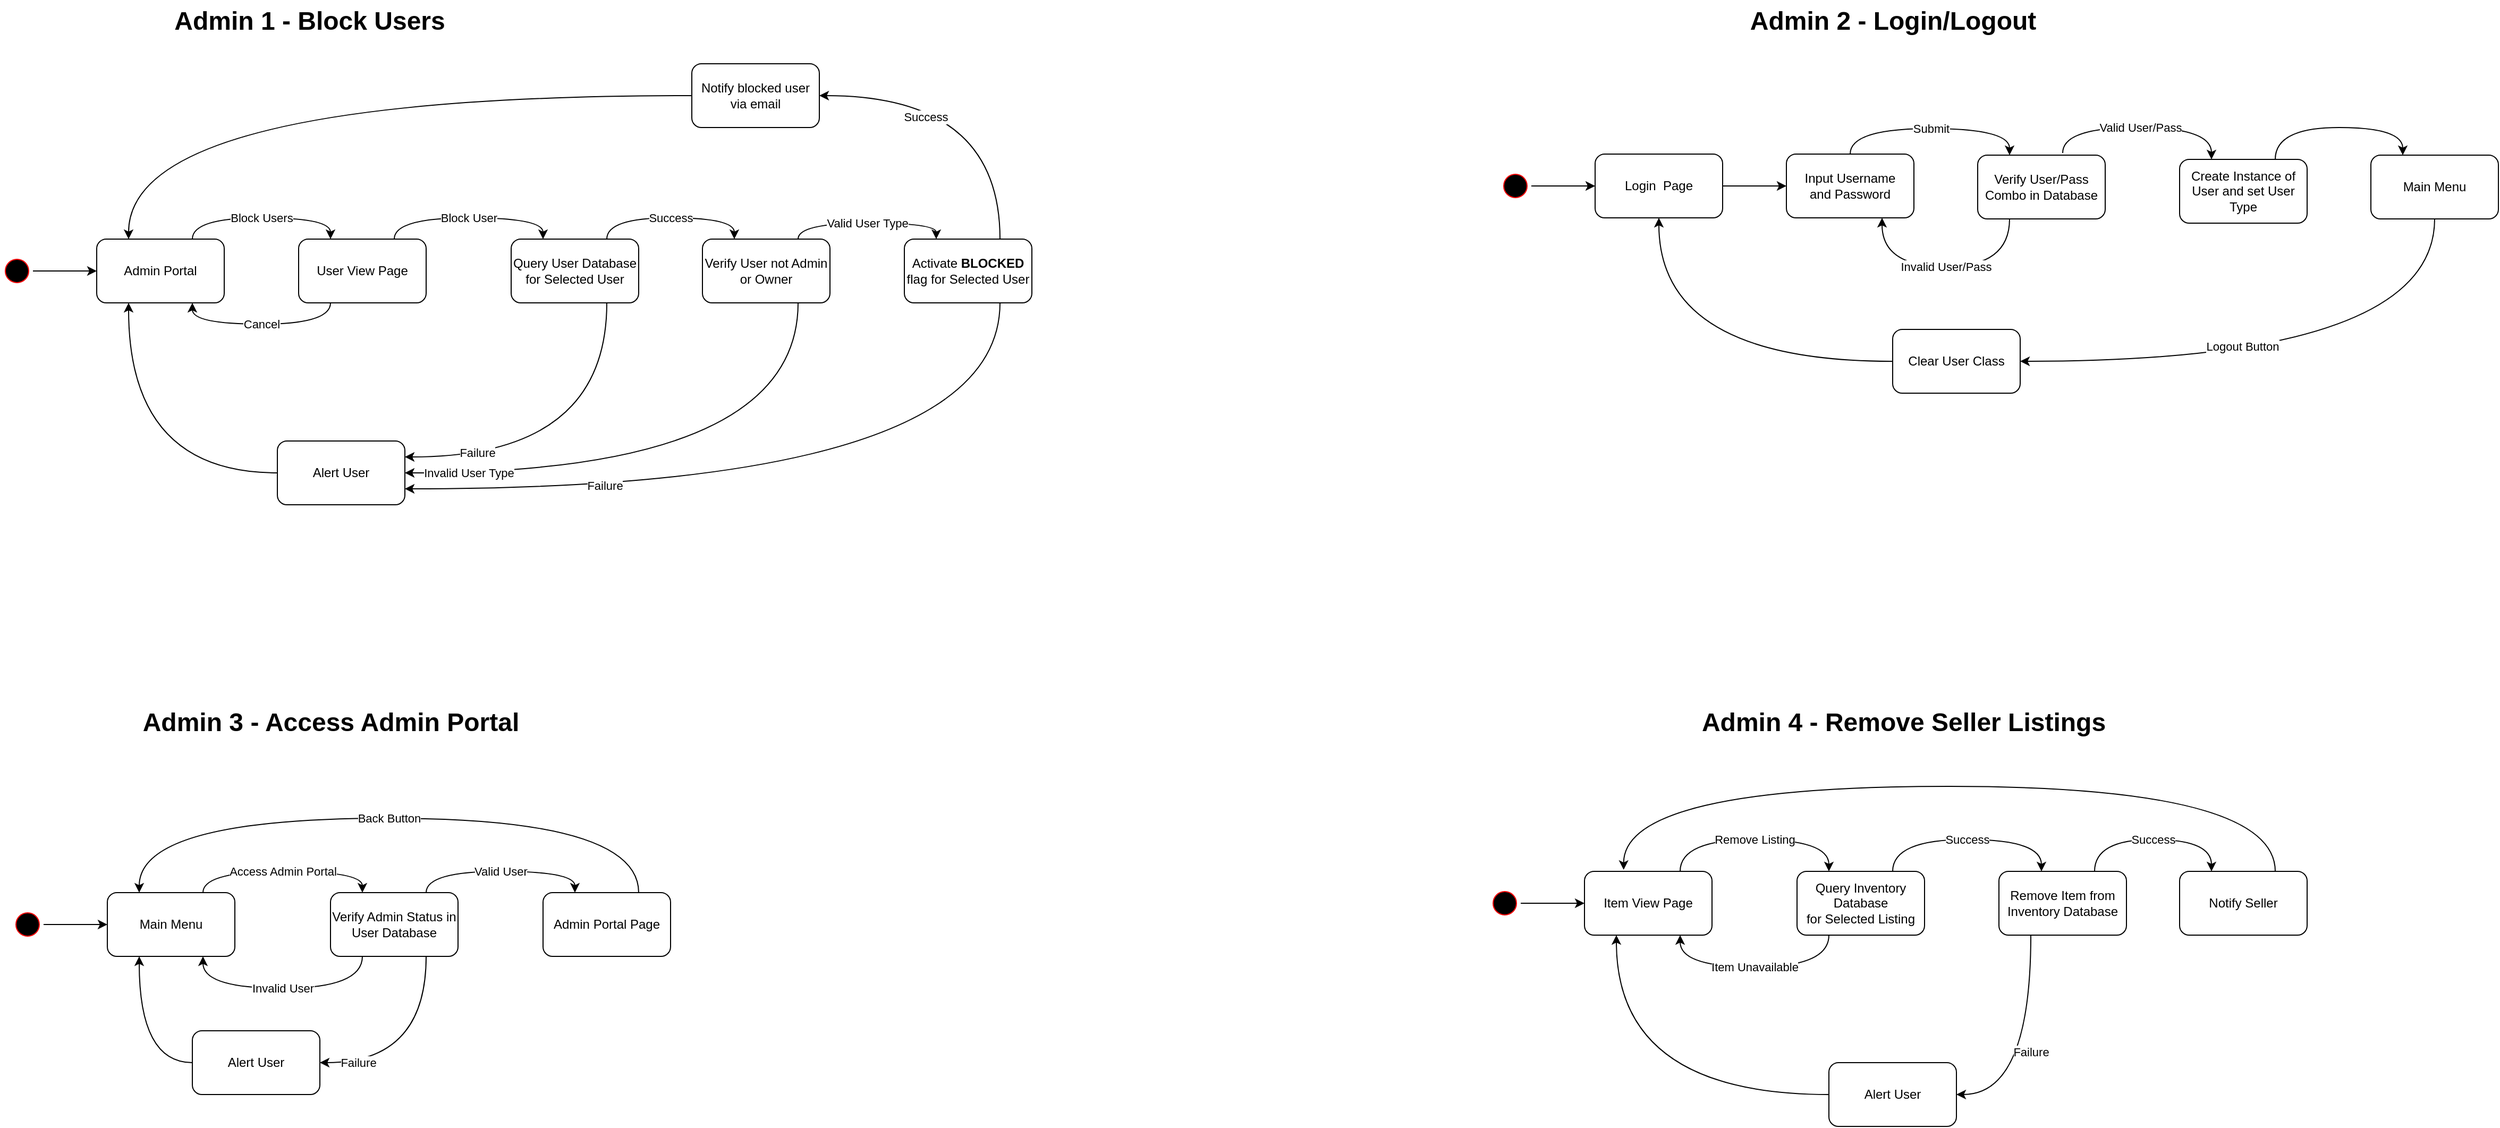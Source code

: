 <mxfile version="21.0.6" type="device"><diagram name="Page-1" id="R__qPpH5DsI145a-bts4"><mxGraphModel dx="2074" dy="1169" grid="1" gridSize="10" guides="1" tooltips="1" connect="1" arrows="1" fold="1" page="1" pageScale="1" pageWidth="3000" pageHeight="3000" math="0" shadow="0"><root><mxCell id="0"/><mxCell id="1" parent="0"/><mxCell id="aSoeNfeXHdKpW83E-dc7-1" value="Admin 1 - Block Users" style="text;strokeColor=none;fillColor=none;html=1;fontSize=24;fontStyle=1;verticalAlign=middle;align=center;" parent="1" vertex="1"><mxGeometry x="350" y="130" width="100" height="40" as="geometry"/></mxCell><mxCell id="aSoeNfeXHdKpW83E-dc7-2" value="Admin 2 - Login/Logout" style="text;strokeColor=none;fillColor=none;html=1;fontSize=24;fontStyle=1;verticalAlign=middle;align=center;" parent="1" vertex="1"><mxGeometry x="1840" y="130" width="100" height="40" as="geometry"/></mxCell><mxCell id="aSoeNfeXHdKpW83E-dc7-3" value="Admin 3 - Access Admin Portal" style="text;strokeColor=none;fillColor=none;html=1;fontSize=24;fontStyle=1;verticalAlign=middle;align=center;" parent="1" vertex="1"><mxGeometry x="370" y="790" width="100" height="40" as="geometry"/></mxCell><mxCell id="aSoeNfeXHdKpW83E-dc7-4" value="Admin 4 - Remove Seller Listings" style="text;strokeColor=none;fillColor=none;html=1;fontSize=24;fontStyle=1;verticalAlign=middle;align=center;" parent="1" vertex="1"><mxGeometry x="1850" y="790" width="100" height="40" as="geometry"/></mxCell><mxCell id="aSoeNfeXHdKpW83E-dc7-5" value="" style="ellipse;shape=startState;fillColor=#000000;strokeColor=#ff0000;" parent="1" vertex="1"><mxGeometry x="1520" y="290" width="30" height="30" as="geometry"/></mxCell><mxCell id="aSoeNfeXHdKpW83E-dc7-6" value="" style="endArrow=classic;html=1;rounded=0;exitX=1;exitY=0.5;exitDx=0;exitDy=0;" parent="1" source="aSoeNfeXHdKpW83E-dc7-13" target="aSoeNfeXHdKpW83E-dc7-7" edge="1"><mxGeometry width="50" height="50" relative="1" as="geometry"><mxPoint x="1671" y="306" as="sourcePoint"/><mxPoint x="1771" y="306" as="targetPoint"/></mxGeometry></mxCell><mxCell id="aSoeNfeXHdKpW83E-dc7-7" value="Input Username&lt;br&gt;and Password" style="rounded=1;whiteSpace=wrap;html=1;" parent="1" vertex="1"><mxGeometry x="1790" y="275" width="120" height="60" as="geometry"/></mxCell><mxCell id="aSoeNfeXHdKpW83E-dc7-8" value="Verify User/Pass&lt;br&gt;Combo in Database" style="rounded=1;whiteSpace=wrap;html=1;" parent="1" vertex="1"><mxGeometry x="1970" y="276" width="120" height="60" as="geometry"/></mxCell><mxCell id="aSoeNfeXHdKpW83E-dc7-9" value="Submit" style="endArrow=classic;html=1;rounded=0;edgeStyle=orthogonalEdgeStyle;curved=1;exitX=0.5;exitY=0;exitDx=0;exitDy=0;entryX=0.25;entryY=0;entryDx=0;entryDy=0;" parent="1" source="aSoeNfeXHdKpW83E-dc7-7" target="aSoeNfeXHdKpW83E-dc7-8" edge="1"><mxGeometry width="50" height="50" relative="1" as="geometry"><mxPoint x="1910" y="231" as="sourcePoint"/><mxPoint x="1960" y="181" as="targetPoint"/><Array as="points"><mxPoint x="1850" y="251"/><mxPoint x="2000" y="251"/></Array></mxGeometry></mxCell><mxCell id="aSoeNfeXHdKpW83E-dc7-10" value="Invalid User/Pass" style="endArrow=classic;html=1;rounded=0;edgeStyle=orthogonalEdgeStyle;curved=1;exitX=0.25;exitY=1;exitDx=0;exitDy=0;entryX=0.75;entryY=1;entryDx=0;entryDy=0;" parent="1" edge="1" target="aSoeNfeXHdKpW83E-dc7-7"><mxGeometry width="50" height="50" relative="1" as="geometry"><mxPoint x="2000" y="336" as="sourcePoint"/><mxPoint x="1826.96" y="336.02" as="targetPoint"/><Array as="points"><mxPoint x="2000" y="381"/><mxPoint x="1880" y="381"/></Array></mxGeometry></mxCell><mxCell id="aSoeNfeXHdKpW83E-dc7-11" value="Main Menu" style="rounded=1;whiteSpace=wrap;html=1;" parent="1" vertex="1"><mxGeometry x="2340" y="276" width="120" height="60" as="geometry"/></mxCell><mxCell id="aSoeNfeXHdKpW83E-dc7-12" value="&lt;span style=&quot;font-style: normal;&quot;&gt;Valid User/Pass&lt;/span&gt;" style="endArrow=classic;html=1;rounded=0;edgeStyle=orthogonalEdgeStyle;curved=1;exitX=0.5;exitY=0;exitDx=0;exitDy=0;entryX=0.25;entryY=0;entryDx=0;entryDy=0;fontStyle=2" parent="1" target="aSoeNfeXHdKpW83E-dc7-19" edge="1"><mxGeometry width="50" height="50" relative="1" as="geometry"><mxPoint x="2050" y="274" as="sourcePoint"/><mxPoint x="2200" y="275" as="targetPoint"/><Array as="points"><mxPoint x="2050" y="250"/><mxPoint x="2190" y="250"/></Array></mxGeometry></mxCell><mxCell id="aSoeNfeXHdKpW83E-dc7-13" value="Login&amp;nbsp; Page" style="rounded=1;whiteSpace=wrap;html=1;" parent="1" vertex="1"><mxGeometry x="1610" y="275" width="120" height="60" as="geometry"/></mxCell><mxCell id="aSoeNfeXHdKpW83E-dc7-14" value="" style="endArrow=classic;html=1;rounded=0;exitX=1;exitY=0.5;exitDx=0;exitDy=0;entryX=0;entryY=0.5;entryDx=0;entryDy=0;" parent="1" source="aSoeNfeXHdKpW83E-dc7-5" target="aSoeNfeXHdKpW83E-dc7-13" edge="1"><mxGeometry width="50" height="50" relative="1" as="geometry"><mxPoint x="1560" y="360" as="sourcePoint"/><mxPoint x="1620" y="360" as="targetPoint"/></mxGeometry></mxCell><mxCell id="aSoeNfeXHdKpW83E-dc7-15" value="" style="endArrow=classic;html=1;rounded=0;curved=1;exitX=0.5;exitY=1;exitDx=0;exitDy=0;entryX=1;entryY=0.5;entryDx=0;entryDy=0;edgeStyle=orthogonalEdgeStyle;" parent="1" source="aSoeNfeXHdKpW83E-dc7-11" target="aSoeNfeXHdKpW83E-dc7-17" edge="1"><mxGeometry width="50" height="50" relative="1" as="geometry"><mxPoint x="3050" y="351" as="sourcePoint"/><mxPoint x="2900" y="475" as="targetPoint"/></mxGeometry></mxCell><mxCell id="aSoeNfeXHdKpW83E-dc7-16" value="Logout Button" style="edgeLabel;html=1;align=center;verticalAlign=middle;resizable=0;points=[];" parent="aSoeNfeXHdKpW83E-dc7-15" vertex="1" connectable="0"><mxGeometry x="0.046" y="-5" relative="1" as="geometry"><mxPoint x="-41" y="-9" as="offset"/></mxGeometry></mxCell><mxCell id="aSoeNfeXHdKpW83E-dc7-17" value="Clear User Class" style="rounded=1;whiteSpace=wrap;html=1;" parent="1" vertex="1"><mxGeometry x="1890" y="440" width="120" height="60" as="geometry"/></mxCell><mxCell id="aSoeNfeXHdKpW83E-dc7-18" value="" style="endArrow=classic;html=1;rounded=0;curved=1;exitX=0;exitY=0.5;exitDx=0;exitDy=0;entryX=0.5;entryY=1;entryDx=0;entryDy=0;edgeStyle=orthogonalEdgeStyle;" parent="1" source="aSoeNfeXHdKpW83E-dc7-17" target="aSoeNfeXHdKpW83E-dc7-13" edge="1"><mxGeometry width="50" height="50" relative="1" as="geometry"><mxPoint x="2130" y="665" as="sourcePoint"/><mxPoint x="2510" y="350" as="targetPoint"/></mxGeometry></mxCell><mxCell id="aSoeNfeXHdKpW83E-dc7-19" value="Create Instance of User and set User Type" style="rounded=1;whiteSpace=wrap;html=1;" parent="1" vertex="1"><mxGeometry x="2160" y="280" width="120" height="60" as="geometry"/></mxCell><mxCell id="aSoeNfeXHdKpW83E-dc7-20" value="" style="endArrow=classic;html=1;rounded=0;exitX=0.75;exitY=0;exitDx=0;exitDy=0;entryX=0.25;entryY=0;entryDx=0;entryDy=0;edgeStyle=orthogonalEdgeStyle;curved=1;" parent="1" source="aSoeNfeXHdKpW83E-dc7-19" target="aSoeNfeXHdKpW83E-dc7-11" edge="1"><mxGeometry width="50" height="50" relative="1" as="geometry"><mxPoint x="2180" y="450" as="sourcePoint"/><mxPoint x="2230" y="400" as="targetPoint"/><Array as="points"><mxPoint x="2250" y="250"/><mxPoint x="2370" y="250"/></Array></mxGeometry></mxCell><mxCell id="9ZoyXiPvU3GwruSrrVGy-3" value="" style="ellipse;shape=startState;fillColor=#000000;strokeColor=#ff0000;" vertex="1" parent="1"><mxGeometry x="120" y="985" width="30" height="30" as="geometry"/></mxCell><mxCell id="9ZoyXiPvU3GwruSrrVGy-4" value="Main Menu" style="rounded=1;whiteSpace=wrap;html=1;" vertex="1" parent="1"><mxGeometry x="210" y="970" width="120" height="60" as="geometry"/></mxCell><mxCell id="9ZoyXiPvU3GwruSrrVGy-5" value="" style="endArrow=classic;html=1;rounded=0;exitX=1;exitY=0.5;exitDx=0;exitDy=0;entryX=0;entryY=0.5;entryDx=0;entryDy=0;" edge="1" parent="1" source="9ZoyXiPvU3GwruSrrVGy-3" target="9ZoyXiPvU3GwruSrrVGy-4"><mxGeometry width="50" height="50" relative="1" as="geometry"><mxPoint x="160" y="1055" as="sourcePoint"/><mxPoint x="220" y="1055" as="targetPoint"/></mxGeometry></mxCell><mxCell id="9ZoyXiPvU3GwruSrrVGy-6" value="Access Admin Portal" style="endArrow=classic;html=1;rounded=0;exitX=0.75;exitY=0;exitDx=0;exitDy=0;entryX=0.25;entryY=0;entryDx=0;entryDy=0;edgeStyle=orthogonalEdgeStyle;curved=1;" edge="1" parent="1" source="9ZoyXiPvU3GwruSrrVGy-4" target="9ZoyXiPvU3GwruSrrVGy-8"><mxGeometry width="50" height="50" relative="1" as="geometry"><mxPoint x="340" y="950" as="sourcePoint"/><mxPoint x="460" y="970" as="targetPoint"/><Array as="points"><mxPoint x="300" y="950"/><mxPoint x="450" y="950"/></Array></mxGeometry></mxCell><mxCell id="9ZoyXiPvU3GwruSrrVGy-8" value="Verify Admin Status in User Database" style="rounded=1;whiteSpace=wrap;html=1;" vertex="1" parent="1"><mxGeometry x="420" y="970" width="120" height="60" as="geometry"/></mxCell><mxCell id="9ZoyXiPvU3GwruSrrVGy-9" value="Invalid User" style="endArrow=classic;html=1;rounded=0;exitX=0.25;exitY=1;exitDx=0;exitDy=0;entryX=0.75;entryY=1;entryDx=0;entryDy=0;edgeStyle=orthogonalEdgeStyle;curved=1;" edge="1" parent="1" source="9ZoyXiPvU3GwruSrrVGy-8" target="9ZoyXiPvU3GwruSrrVGy-4"><mxGeometry width="50" height="50" relative="1" as="geometry"><mxPoint x="1030" y="850" as="sourcePoint"/><mxPoint x="570" y="1080" as="targetPoint"/><Array as="points"><mxPoint x="450" y="1060"/><mxPoint x="300" y="1060"/></Array></mxGeometry></mxCell><mxCell id="9ZoyXiPvU3GwruSrrVGy-11" value="Alert User" style="rounded=1;whiteSpace=wrap;html=1;" vertex="1" parent="1"><mxGeometry x="290" y="1100" width="120" height="60" as="geometry"/></mxCell><mxCell id="9ZoyXiPvU3GwruSrrVGy-12" value="Failure" style="endArrow=classic;html=1;rounded=0;exitX=0.75;exitY=1;exitDx=0;exitDy=0;entryX=1;entryY=0.5;entryDx=0;entryDy=0;edgeStyle=orthogonalEdgeStyle;curved=1;" edge="1" parent="1" source="9ZoyXiPvU3GwruSrrVGy-8" target="9ZoyXiPvU3GwruSrrVGy-11"><mxGeometry x="0.644" width="50" height="50" relative="1" as="geometry"><mxPoint x="1030" y="970" as="sourcePoint"/><mxPoint x="1080" y="920" as="targetPoint"/><mxPoint as="offset"/></mxGeometry></mxCell><mxCell id="9ZoyXiPvU3GwruSrrVGy-13" value="Valid User" style="endArrow=classic;html=1;rounded=0;exitX=0.75;exitY=0;exitDx=0;exitDy=0;entryX=0.25;entryY=0;entryDx=0;entryDy=0;edgeStyle=orthogonalEdgeStyle;curved=1;" edge="1" parent="1" source="9ZoyXiPvU3GwruSrrVGy-8" target="9ZoyXiPvU3GwruSrrVGy-14"><mxGeometry width="50" height="50" relative="1" as="geometry"><mxPoint x="1030" y="970" as="sourcePoint"/><mxPoint x="1080" y="920" as="targetPoint"/><Array as="points"><mxPoint x="510" y="950"/><mxPoint x="650" y="950"/></Array></mxGeometry></mxCell><mxCell id="9ZoyXiPvU3GwruSrrVGy-14" value="Admin Portal Page" style="rounded=1;whiteSpace=wrap;html=1;" vertex="1" parent="1"><mxGeometry x="620" y="970" width="120" height="60" as="geometry"/></mxCell><mxCell id="9ZoyXiPvU3GwruSrrVGy-15" value="" style="endArrow=classic;html=1;rounded=0;exitX=0;exitY=0.5;exitDx=0;exitDy=0;entryX=0.25;entryY=1;entryDx=0;entryDy=0;edgeStyle=orthogonalEdgeStyle;curved=1;" edge="1" parent="1" source="9ZoyXiPvU3GwruSrrVGy-11" target="9ZoyXiPvU3GwruSrrVGy-4"><mxGeometry width="50" height="50" relative="1" as="geometry"><mxPoint x="1030" y="980" as="sourcePoint"/><mxPoint x="1080" y="930" as="targetPoint"/></mxGeometry></mxCell><mxCell id="9ZoyXiPvU3GwruSrrVGy-16" value="Back Button" style="endArrow=classic;html=1;rounded=0;exitX=0.75;exitY=0;exitDx=0;exitDy=0;entryX=0.25;entryY=0;entryDx=0;entryDy=0;edgeStyle=orthogonalEdgeStyle;curved=1;" edge="1" parent="1" source="9ZoyXiPvU3GwruSrrVGy-14" target="9ZoyXiPvU3GwruSrrVGy-4"><mxGeometry width="50" height="50" relative="1" as="geometry"><mxPoint x="1030" y="980" as="sourcePoint"/><mxPoint x="1080" y="930" as="targetPoint"/><Array as="points"><mxPoint x="710" y="900"/><mxPoint x="240" y="900"/></Array></mxGeometry></mxCell><mxCell id="9ZoyXiPvU3GwruSrrVGy-17" value="Query Inventory Database for&amp;nbsp;Selected Listing" style="rounded=1;whiteSpace=wrap;html=1;" vertex="1" parent="1"><mxGeometry x="1800" y="950" width="120" height="60" as="geometry"/></mxCell><mxCell id="9ZoyXiPvU3GwruSrrVGy-18" value="Item View Page" style="rounded=1;whiteSpace=wrap;html=1;" vertex="1" parent="1"><mxGeometry x="1600" y="950" width="120" height="60" as="geometry"/></mxCell><mxCell id="9ZoyXiPvU3GwruSrrVGy-19" value="" style="endArrow=classic;html=1;rounded=0;exitX=1;exitY=0.5;exitDx=0;exitDy=0;entryX=0;entryY=0.5;entryDx=0;entryDy=0;" edge="1" parent="1" target="9ZoyXiPvU3GwruSrrVGy-18"><mxGeometry width="50" height="50" relative="1" as="geometry"><mxPoint x="1540" y="980" as="sourcePoint"/><mxPoint x="1610" y="1035" as="targetPoint"/></mxGeometry></mxCell><mxCell id="9ZoyXiPvU3GwruSrrVGy-20" value="Remove Listing" style="endArrow=classic;html=1;rounded=0;curved=1;exitX=0.75;exitY=0;exitDx=0;exitDy=0;edgeStyle=orthogonalEdgeStyle;entryX=0.25;entryY=0;entryDx=0;entryDy=0;" edge="1" parent="1" source="9ZoyXiPvU3GwruSrrVGy-18" target="9ZoyXiPvU3GwruSrrVGy-17"><mxGeometry width="50" height="50" relative="1" as="geometry"><mxPoint x="1730" y="890" as="sourcePoint"/><mxPoint x="2000" y="1010" as="targetPoint"/><Array as="points"><mxPoint x="1690" y="920"/><mxPoint x="1830" y="920"/></Array></mxGeometry></mxCell><mxCell id="9ZoyXiPvU3GwruSrrVGy-21" value="Item Unavailable" style="endArrow=classic;html=1;rounded=0;curved=1;entryX=0.75;entryY=1;entryDx=0;entryDy=0;edgeStyle=orthogonalEdgeStyle;exitX=0.25;exitY=1;exitDx=0;exitDy=0;" edge="1" parent="1" source="9ZoyXiPvU3GwruSrrVGy-17" target="9ZoyXiPvU3GwruSrrVGy-18"><mxGeometry width="50" height="50" relative="1" as="geometry"><mxPoint x="1820" y="1010" as="sourcePoint"/><mxPoint x="2050" y="960" as="targetPoint"/><Array as="points"><mxPoint x="1830" y="1040"/><mxPoint x="1690" y="1040"/></Array></mxGeometry></mxCell><mxCell id="9ZoyXiPvU3GwruSrrVGy-22" style="edgeStyle=orthogonalEdgeStyle;curved=1;rounded=0;orthogonalLoop=1;jettySize=auto;html=1;exitX=0;exitY=0.5;exitDx=0;exitDy=0;entryX=0.25;entryY=1;entryDx=0;entryDy=0;" edge="1" parent="1" source="9ZoyXiPvU3GwruSrrVGy-25" target="9ZoyXiPvU3GwruSrrVGy-18"><mxGeometry relative="1" as="geometry"/></mxCell><mxCell id="9ZoyXiPvU3GwruSrrVGy-23" value="Remove Item from Inventory Database" style="rounded=1;whiteSpace=wrap;html=1;" vertex="1" parent="1"><mxGeometry x="1990" y="950" width="120" height="60" as="geometry"/></mxCell><mxCell id="9ZoyXiPvU3GwruSrrVGy-24" value="Success" style="endArrow=classic;html=1;rounded=0;curved=1;exitX=0.75;exitY=0;exitDx=0;exitDy=0;edgeStyle=orthogonalEdgeStyle;entryX=0.25;entryY=0;entryDx=0;entryDy=0;" edge="1" parent="1"><mxGeometry width="50" height="50" relative="1" as="geometry"><mxPoint x="1890" y="950" as="sourcePoint"/><mxPoint x="2030" y="950" as="targetPoint"/><Array as="points"><mxPoint x="1890" y="920"/><mxPoint x="2030" y="920"/></Array></mxGeometry></mxCell><mxCell id="9ZoyXiPvU3GwruSrrVGy-25" value="Alert User" style="rounded=1;whiteSpace=wrap;html=1;" vertex="1" parent="1"><mxGeometry x="1830" y="1130" width="120" height="60" as="geometry"/></mxCell><mxCell id="9ZoyXiPvU3GwruSrrVGy-26" value="" style="endArrow=classic;html=1;rounded=0;curved=1;exitX=0.75;exitY=0;exitDx=0;exitDy=0;entryX=0.307;entryY=-0.024;entryDx=0;entryDy=0;entryPerimeter=0;edgeStyle=orthogonalEdgeStyle;" edge="1" parent="1" target="9ZoyXiPvU3GwruSrrVGy-18"><mxGeometry width="50" height="50" relative="1" as="geometry"><mxPoint x="2250" y="950" as="sourcePoint"/><mxPoint x="1800" y="870" as="targetPoint"/><Array as="points"><mxPoint x="2250" y="870"/><mxPoint x="1637" y="870"/></Array></mxGeometry></mxCell><mxCell id="9ZoyXiPvU3GwruSrrVGy-29" value="Failure" style="endArrow=classic;html=1;rounded=0;curved=1;exitX=0.25;exitY=1;exitDx=0;exitDy=0;entryX=1;entryY=0.5;entryDx=0;entryDy=0;edgeStyle=orthogonalEdgeStyle;" edge="1" parent="1" source="9ZoyXiPvU3GwruSrrVGy-23" target="9ZoyXiPvU3GwruSrrVGy-25"><mxGeometry width="50" height="50" relative="1" as="geometry"><mxPoint x="2080" y="850" as="sourcePoint"/><mxPoint x="2130" y="900" as="targetPoint"/></mxGeometry></mxCell><mxCell id="9ZoyXiPvU3GwruSrrVGy-31" value="" style="ellipse;shape=startState;fillColor=#000000;strokeColor=#ff0000;" vertex="1" parent="1"><mxGeometry x="1510" y="965" width="30" height="30" as="geometry"/></mxCell><mxCell id="9ZoyXiPvU3GwruSrrVGy-32" value="Notify Seller" style="rounded=1;whiteSpace=wrap;html=1;" vertex="1" parent="1"><mxGeometry x="2160" y="950" width="120" height="60" as="geometry"/></mxCell><mxCell id="9ZoyXiPvU3GwruSrrVGy-34" value="Success" style="endArrow=classic;html=1;rounded=0;curved=1;exitX=0.75;exitY=0;exitDx=0;exitDy=0;edgeStyle=orthogonalEdgeStyle;entryX=0.25;entryY=0;entryDx=0;entryDy=0;" edge="1" parent="1" source="9ZoyXiPvU3GwruSrrVGy-23" target="9ZoyXiPvU3GwruSrrVGy-32"><mxGeometry width="50" height="50" relative="1" as="geometry"><mxPoint x="2040" y="910" as="sourcePoint"/><mxPoint x="2180" y="910" as="targetPoint"/><Array as="points"><mxPoint x="2080" y="920"/><mxPoint x="2190" y="920"/></Array></mxGeometry></mxCell><mxCell id="9ZoyXiPvU3GwruSrrVGy-36" value="Admin Portal" style="rounded=1;whiteSpace=wrap;html=1;" vertex="1" parent="1"><mxGeometry x="200" y="355" width="120" height="60" as="geometry"/></mxCell><mxCell id="9ZoyXiPvU3GwruSrrVGy-37" value="" style="endArrow=classic;html=1;rounded=0;exitX=1;exitY=0.5;exitDx=0;exitDy=0;entryX=0;entryY=0.5;entryDx=0;entryDy=0;" edge="1" parent="1" target="9ZoyXiPvU3GwruSrrVGy-36"><mxGeometry width="50" height="50" relative="1" as="geometry"><mxPoint x="140" y="385" as="sourcePoint"/><mxPoint x="210" y="440" as="targetPoint"/></mxGeometry></mxCell><mxCell id="9ZoyXiPvU3GwruSrrVGy-46" value="" style="ellipse;shape=startState;fillColor=#000000;strokeColor=#ff0000;" vertex="1" parent="1"><mxGeometry x="110" y="370" width="30" height="30" as="geometry"/></mxCell><mxCell id="9ZoyXiPvU3GwruSrrVGy-49" value="User View Page" style="rounded=1;whiteSpace=wrap;html=1;" vertex="1" parent="1"><mxGeometry x="390" y="355" width="120" height="60" as="geometry"/></mxCell><mxCell id="9ZoyXiPvU3GwruSrrVGy-50" value="Block Users" style="endArrow=classic;html=1;rounded=0;exitX=0.75;exitY=0;exitDx=0;exitDy=0;entryX=0.25;entryY=0;entryDx=0;entryDy=0;edgeStyle=orthogonalEdgeStyle;curved=1;" edge="1" parent="1" source="9ZoyXiPvU3GwruSrrVGy-36" target="9ZoyXiPvU3GwruSrrVGy-49"><mxGeometry width="50" height="50" relative="1" as="geometry"><mxPoint x="310" y="325" as="sourcePoint"/><mxPoint x="360" y="275" as="targetPoint"/><Array as="points"><mxPoint x="290" y="335"/><mxPoint x="420" y="335"/></Array></mxGeometry></mxCell><mxCell id="9ZoyXiPvU3GwruSrrVGy-51" value="Cancel" style="endArrow=classic;html=1;rounded=0;exitX=0.25;exitY=1;exitDx=0;exitDy=0;entryX=0.75;entryY=1;entryDx=0;entryDy=0;edgeStyle=orthogonalEdgeStyle;curved=1;" edge="1" parent="1" source="9ZoyXiPvU3GwruSrrVGy-49" target="9ZoyXiPvU3GwruSrrVGy-36"><mxGeometry width="50" height="50" relative="1" as="geometry"><mxPoint x="670" y="685" as="sourcePoint"/><mxPoint x="720" y="635" as="targetPoint"/><Array as="points"><mxPoint x="420" y="435"/><mxPoint x="290" y="435"/></Array></mxGeometry></mxCell><mxCell id="9ZoyXiPvU3GwruSrrVGy-52" value="Block User" style="endArrow=classic;html=1;rounded=0;exitX=0.75;exitY=0;exitDx=0;exitDy=0;entryX=0.25;entryY=0;entryDx=0;entryDy=0;edgeStyle=orthogonalEdgeStyle;curved=1;" edge="1" parent="1" source="9ZoyXiPvU3GwruSrrVGy-49" target="9ZoyXiPvU3GwruSrrVGy-54"><mxGeometry width="50" height="50" relative="1" as="geometry"><mxPoint x="680" y="555" as="sourcePoint"/><mxPoint x="740" y="355" as="targetPoint"/><Array as="points"><mxPoint x="480" y="335"/><mxPoint x="620" y="335"/></Array></mxGeometry></mxCell><mxCell id="9ZoyXiPvU3GwruSrrVGy-54" value="Query User Database for&amp;nbsp;Selected User" style="rounded=1;whiteSpace=wrap;html=1;" vertex="1" parent="1"><mxGeometry x="590" y="355" width="120" height="60" as="geometry"/></mxCell><mxCell id="9ZoyXiPvU3GwruSrrVGy-56" value="Activate &lt;b&gt;BLOCKED &lt;/b&gt;flag for Selected User" style="rounded=1;whiteSpace=wrap;html=1;" vertex="1" parent="1"><mxGeometry x="960" y="355" width="120" height="60" as="geometry"/></mxCell><mxCell id="9ZoyXiPvU3GwruSrrVGy-57" value="Verify User not Admin or Owner" style="rounded=1;whiteSpace=wrap;html=1;" vertex="1" parent="1"><mxGeometry x="770" y="355" width="120" height="60" as="geometry"/></mxCell><mxCell id="9ZoyXiPvU3GwruSrrVGy-58" value="Alert User" style="rounded=1;whiteSpace=wrap;html=1;" vertex="1" parent="1"><mxGeometry x="370" y="545" width="120" height="60" as="geometry"/></mxCell><mxCell id="9ZoyXiPvU3GwruSrrVGy-59" value="" style="endArrow=classic;html=1;rounded=0;exitX=0.75;exitY=1;exitDx=0;exitDy=0;entryX=1;entryY=0.25;entryDx=0;entryDy=0;edgeStyle=orthogonalEdgeStyle;curved=1;" edge="1" parent="1" source="9ZoyXiPvU3GwruSrrVGy-54" target="9ZoyXiPvU3GwruSrrVGy-58"><mxGeometry width="50" height="50" relative="1" as="geometry"><mxPoint x="1010" y="675" as="sourcePoint"/><mxPoint x="1060" y="625" as="targetPoint"/></mxGeometry></mxCell><mxCell id="9ZoyXiPvU3GwruSrrVGy-62" value="Failure" style="edgeLabel;html=1;align=center;verticalAlign=middle;resizable=0;points=[];" vertex="1" connectable="0" parent="9ZoyXiPvU3GwruSrrVGy-59"><mxGeometry x="0.594" y="-4" relative="1" as="geometry"><mxPoint as="offset"/></mxGeometry></mxCell><mxCell id="9ZoyXiPvU3GwruSrrVGy-60" value="" style="endArrow=classic;html=1;rounded=0;exitX=0.75;exitY=1;exitDx=0;exitDy=0;entryX=1;entryY=0.5;entryDx=0;entryDy=0;edgeStyle=orthogonalEdgeStyle;curved=1;" edge="1" parent="1" source="9ZoyXiPvU3GwruSrrVGy-57" target="9ZoyXiPvU3GwruSrrVGy-58"><mxGeometry width="50" height="50" relative="1" as="geometry"><mxPoint x="1010" y="675" as="sourcePoint"/><mxPoint x="1060" y="625" as="targetPoint"/></mxGeometry></mxCell><mxCell id="9ZoyXiPvU3GwruSrrVGy-63" value="Invalid User Type" style="edgeLabel;html=1;align=center;verticalAlign=middle;resizable=0;points=[];" vertex="1" connectable="0" parent="9ZoyXiPvU3GwruSrrVGy-60"><mxGeometry x="0.776" relative="1" as="geometry"><mxPoint as="offset"/></mxGeometry></mxCell><mxCell id="9ZoyXiPvU3GwruSrrVGy-61" value="Success" style="endArrow=classic;html=1;rounded=0;exitX=0.75;exitY=0;exitDx=0;exitDy=0;entryX=0.25;entryY=0;entryDx=0;entryDy=0;edgeStyle=orthogonalEdgeStyle;curved=1;" edge="1" parent="1" source="9ZoyXiPvU3GwruSrrVGy-54" target="9ZoyXiPvU3GwruSrrVGy-57"><mxGeometry width="50" height="50" relative="1" as="geometry"><mxPoint x="1010" y="675" as="sourcePoint"/><mxPoint x="1060" y="625" as="targetPoint"/><Array as="points"><mxPoint x="680" y="335"/><mxPoint x="800" y="335"/></Array></mxGeometry></mxCell><mxCell id="9ZoyXiPvU3GwruSrrVGy-64" value="" style="endArrow=classic;html=1;rounded=0;exitX=0;exitY=0.5;exitDx=0;exitDy=0;entryX=0.25;entryY=1;entryDx=0;entryDy=0;edgeStyle=orthogonalEdgeStyle;curved=1;" edge="1" parent="1" source="9ZoyXiPvU3GwruSrrVGy-58" target="9ZoyXiPvU3GwruSrrVGy-36"><mxGeometry width="50" height="50" relative="1" as="geometry"><mxPoint x="1010" y="675" as="sourcePoint"/><mxPoint x="1060" y="625" as="targetPoint"/></mxGeometry></mxCell><mxCell id="9ZoyXiPvU3GwruSrrVGy-65" value="Notify blocked user via email" style="rounded=1;whiteSpace=wrap;html=1;" vertex="1" parent="1"><mxGeometry x="760" y="190" width="120" height="60" as="geometry"/></mxCell><mxCell id="9ZoyXiPvU3GwruSrrVGy-66" value="Valid User Type" style="endArrow=classic;html=1;rounded=0;exitX=0.75;exitY=0;exitDx=0;exitDy=0;entryX=0.25;entryY=0;entryDx=0;entryDy=0;edgeStyle=orthogonalEdgeStyle;curved=1;" edge="1" parent="1" source="9ZoyXiPvU3GwruSrrVGy-57" target="9ZoyXiPvU3GwruSrrVGy-56"><mxGeometry width="50" height="50" relative="1" as="geometry"><mxPoint x="660" y="690" as="sourcePoint"/><mxPoint x="710" y="640" as="targetPoint"/><Array as="points"><mxPoint x="860" y="340"/><mxPoint x="990" y="340"/></Array></mxGeometry></mxCell><mxCell id="9ZoyXiPvU3GwruSrrVGy-67" value="Success" style="endArrow=classic;html=1;rounded=0;exitX=0.75;exitY=0;exitDx=0;exitDy=0;entryX=1;entryY=0.5;entryDx=0;entryDy=0;edgeStyle=orthogonalEdgeStyle;curved=1;" edge="1" parent="1" source="9ZoyXiPvU3GwruSrrVGy-56" target="9ZoyXiPvU3GwruSrrVGy-65"><mxGeometry x="0.344" y="20" width="50" height="50" relative="1" as="geometry"><mxPoint x="660" y="690" as="sourcePoint"/><mxPoint x="710" y="640" as="targetPoint"/><mxPoint as="offset"/></mxGeometry></mxCell><mxCell id="9ZoyXiPvU3GwruSrrVGy-68" value="" style="endArrow=classic;html=1;rounded=0;exitX=0.75;exitY=1;exitDx=0;exitDy=0;entryX=1;entryY=0.75;entryDx=0;entryDy=0;edgeStyle=orthogonalEdgeStyle;curved=1;" edge="1" parent="1" source="9ZoyXiPvU3GwruSrrVGy-56" target="9ZoyXiPvU3GwruSrrVGy-58"><mxGeometry width="50" height="50" relative="1" as="geometry"><mxPoint x="660" y="690" as="sourcePoint"/><mxPoint x="710" y="640" as="targetPoint"/></mxGeometry></mxCell><mxCell id="9ZoyXiPvU3GwruSrrVGy-69" value="Failure" style="edgeLabel;html=1;align=center;verticalAlign=middle;resizable=0;points=[];" vertex="1" connectable="0" parent="9ZoyXiPvU3GwruSrrVGy-68"><mxGeometry x="0.488" y="-3" relative="1" as="geometry"><mxPoint as="offset"/></mxGeometry></mxCell><mxCell id="9ZoyXiPvU3GwruSrrVGy-70" value="" style="endArrow=classic;html=1;rounded=0;exitX=0;exitY=0.5;exitDx=0;exitDy=0;entryX=0.25;entryY=0;entryDx=0;entryDy=0;edgeStyle=orthogonalEdgeStyle;curved=1;" edge="1" parent="1" source="9ZoyXiPvU3GwruSrrVGy-65" target="9ZoyXiPvU3GwruSrrVGy-36"><mxGeometry width="50" height="50" relative="1" as="geometry"><mxPoint x="660" y="690" as="sourcePoint"/><mxPoint x="710" y="640" as="targetPoint"/></mxGeometry></mxCell></root></mxGraphModel></diagram></mxfile>
